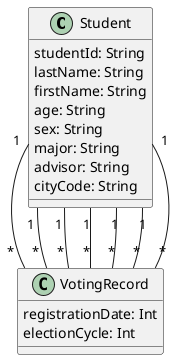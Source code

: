 @startuml "Voter2"


class Student{
  studentId: String
  lastName: String
  firstName: String
  age: String
  sex: String
  major: String
  advisor: String
  cityCode: String
}

class VotingRecord{
  registrationDate: Int
  electionCycle: Int
}



Student "1" -- "*" VotingRecord

Student "1" -- "*" VotingRecord

Student "1" -- "*" VotingRecord

Student "1" -- "*" VotingRecord

Student "1" -- "*" VotingRecord

Student "1" -- "*" VotingRecord

Student "1" -- "*" VotingRecord


@enduml